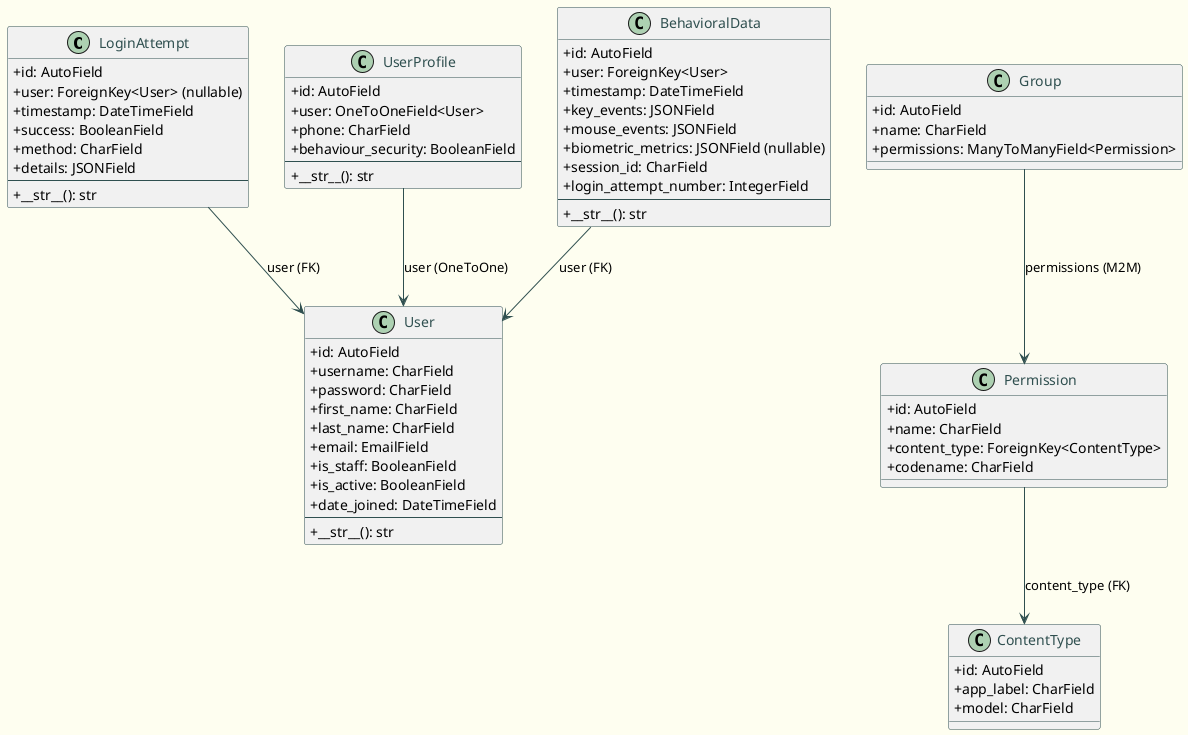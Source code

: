 @startuml

' Konfiguracja stylu (opcjonalne)
skinparam classAttributeIconSize 0
skinparam classFontColor #2F4F4F
skinparam classArrowColor #2F4F4F
skinparam classBorderColor #2F4F4F
skinparam backgroundColor #FEFEF0

' ===========================================
' KLASY WŁASNE (Twoje modele)
' ===========================================
class LoginAttempt {
  + id: AutoField
  + user: ForeignKey<User> (nullable)
  + timestamp: DateTimeField
  + success: BooleanField
  + method: CharField
  + details: JSONField
  --
  + __str__(): str
}

class UserProfile {
  + id: AutoField
  + user: OneToOneField<User>
  + phone: CharField
  + behaviour_security: BooleanField
  --
  + __str__(): str
}

class BehavioralData {
  + id: AutoField
  + user: ForeignKey<User>
  + timestamp: DateTimeField
  + key_events: JSONField
  + mouse_events: JSONField
  + biometric_metrics: JSONField (nullable)
  + session_id: CharField
  + login_attempt_number: IntegerField
  --
  + __str__(): str
}

' ===========================================
' KLASY DLA DJANGO (uproszczone)
' ===========================================
class User {
  + id: AutoField
  + username: CharField
  + password: CharField
  + first_name: CharField
  + last_name: CharField
  + email: EmailField
  + is_staff: BooleanField
  + is_active: BooleanField
  + date_joined: DateTimeField
  --
  + __str__(): str
}

class Group {
  + id: AutoField
  + name: CharField
  + permissions: ManyToManyField<Permission>
}

class Permission {
  + id: AutoField
  + name: CharField
  + content_type: ForeignKey<ContentType>
  + codename: CharField
}

class ContentType {
  + id: AutoField
  + app_label: CharField
  + model: CharField
}

' ===========================================
' RELACJE
' ===========================================

' LoginAttempt -> User
LoginAttempt --> User : user (FK)

' UserProfile -> User
UserProfile --> User : user (OneToOne)

' BehavioralData -> User
BehavioralData --> User : user (FK)

' Group -> Permission
Group --> Permission : permissions (M2M)

' Permission -> ContentType
Permission --> ContentType : content_type (FK)

@enduml